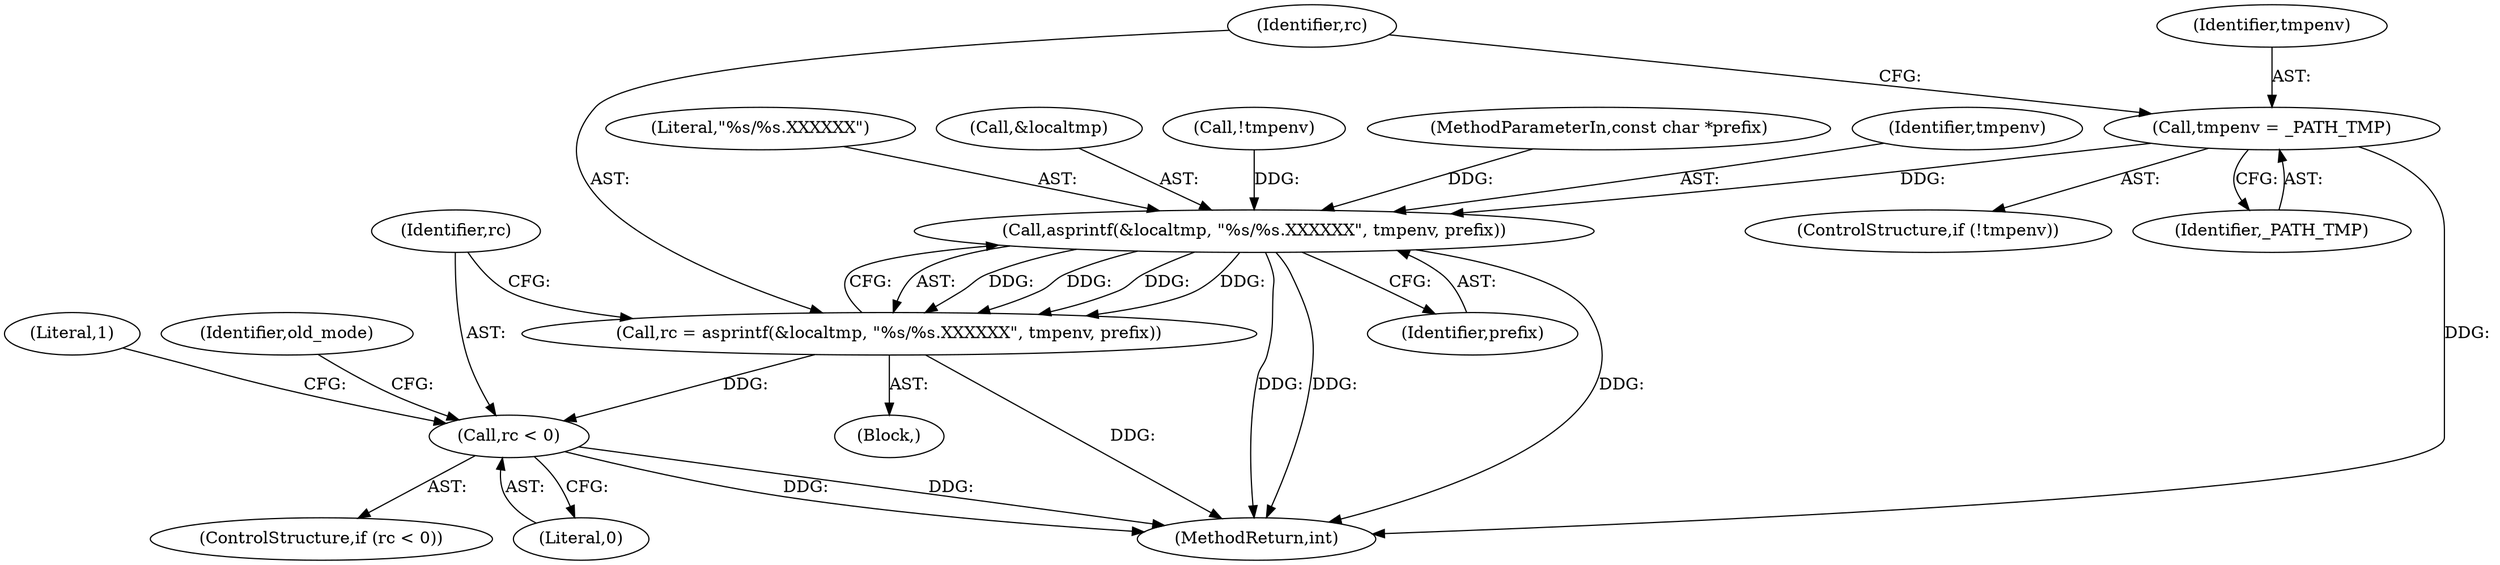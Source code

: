 digraph "0_util-linux_bde91c85bdc77975155058276f99d2e0f5eab5a9_0@pointer" {
"1000121" [label="(Call,tmpenv = _PATH_TMP)"];
"1000126" [label="(Call,asprintf(&localtmp, \"%s/%s.XXXXXX\", tmpenv, prefix))"];
"1000124" [label="(Call,rc = asprintf(&localtmp, \"%s/%s.XXXXXX\", tmpenv, prefix))"];
"1000133" [label="(Call,rc < 0)"];
"1000124" [label="(Call,rc = asprintf(&localtmp, \"%s/%s.XXXXXX\", tmpenv, prefix))"];
"1000121" [label="(Call,tmpenv = _PATH_TMP)"];
"1000126" [label="(Call,asprintf(&localtmp, \"%s/%s.XXXXXX\", tmpenv, prefix))"];
"1000129" [label="(Literal,\"%s/%s.XXXXXX\")"];
"1000122" [label="(Identifier,tmpenv)"];
"1000127" [label="(Call,&localtmp)"];
"1000118" [label="(ControlStructure,if (!tmpenv))"];
"1000119" [label="(Call,!tmpenv)"];
"1000105" [label="(Block,)"];
"1000125" [label="(Identifier,rc)"];
"1000131" [label="(Identifier,prefix)"];
"1000132" [label="(ControlStructure,if (rc < 0))"];
"1000104" [label="(MethodParameterIn,const char *prefix)"];
"1000173" [label="(MethodReturn,int)"];
"1000123" [label="(Identifier,_PATH_TMP)"];
"1000133" [label="(Call,rc < 0)"];
"1000138" [label="(Literal,1)"];
"1000134" [label="(Identifier,rc)"];
"1000140" [label="(Identifier,old_mode)"];
"1000135" [label="(Literal,0)"];
"1000130" [label="(Identifier,tmpenv)"];
"1000121" -> "1000118"  [label="AST: "];
"1000121" -> "1000123"  [label="CFG: "];
"1000122" -> "1000121"  [label="AST: "];
"1000123" -> "1000121"  [label="AST: "];
"1000125" -> "1000121"  [label="CFG: "];
"1000121" -> "1000173"  [label="DDG: "];
"1000121" -> "1000126"  [label="DDG: "];
"1000126" -> "1000124"  [label="AST: "];
"1000126" -> "1000131"  [label="CFG: "];
"1000127" -> "1000126"  [label="AST: "];
"1000129" -> "1000126"  [label="AST: "];
"1000130" -> "1000126"  [label="AST: "];
"1000131" -> "1000126"  [label="AST: "];
"1000124" -> "1000126"  [label="CFG: "];
"1000126" -> "1000173"  [label="DDG: "];
"1000126" -> "1000173"  [label="DDG: "];
"1000126" -> "1000173"  [label="DDG: "];
"1000126" -> "1000124"  [label="DDG: "];
"1000126" -> "1000124"  [label="DDG: "];
"1000126" -> "1000124"  [label="DDG: "];
"1000126" -> "1000124"  [label="DDG: "];
"1000119" -> "1000126"  [label="DDG: "];
"1000104" -> "1000126"  [label="DDG: "];
"1000124" -> "1000105"  [label="AST: "];
"1000125" -> "1000124"  [label="AST: "];
"1000134" -> "1000124"  [label="CFG: "];
"1000124" -> "1000173"  [label="DDG: "];
"1000124" -> "1000133"  [label="DDG: "];
"1000133" -> "1000132"  [label="AST: "];
"1000133" -> "1000135"  [label="CFG: "];
"1000134" -> "1000133"  [label="AST: "];
"1000135" -> "1000133"  [label="AST: "];
"1000138" -> "1000133"  [label="CFG: "];
"1000140" -> "1000133"  [label="CFG: "];
"1000133" -> "1000173"  [label="DDG: "];
"1000133" -> "1000173"  [label="DDG: "];
}

